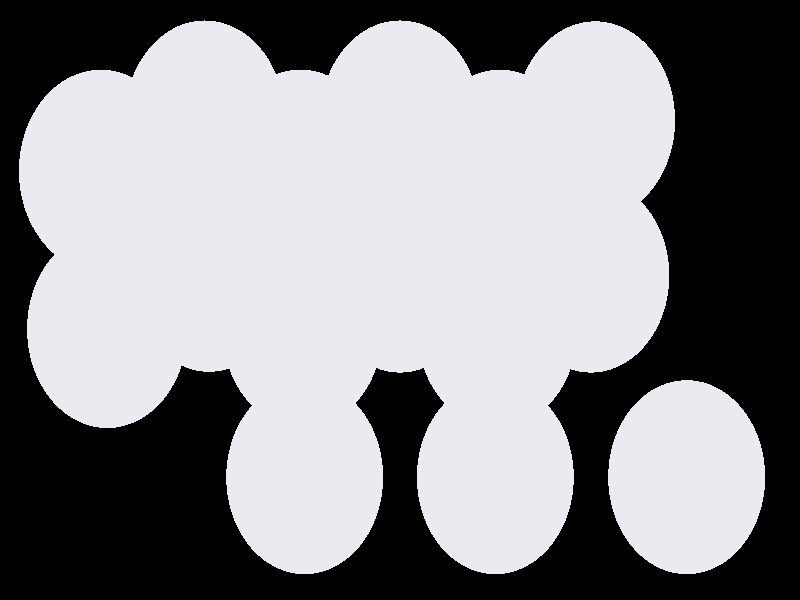 #include "colors.inc"
#include "finish.inc"

global_settings {assumed_gamma 1 max_trace_level 6}
background {color White transmit 1.0}
camera {perspective
  right -11.34*x up 6.88*y
  direction 100.00*z
  location <0,0,100.00> look_at <0,0,0>}


light_source {<  2.00,   3.00,  40.00> color White
  area_light <0.70, 0, 0>, <0, 0.70, 0>, 3, 3
  adaptive 1 jitter}
// no fog
#declare simple = finish {phong 0.7}
#declare pale = finish {ambient 0.5 diffuse 0.85 roughness 0.001 specular 0.200 }
#declare intermediate = finish {ambient 0.3 diffuse 0.6 specular 0.1 roughness 0.04}
#declare vmd = finish {ambient 0.0 diffuse 0.65 phong 0.1 phong_size 40.0 specular 0.5 }
#declare jmol = finish {ambient 0.2 diffuse 0.6 specular 1 roughness 0.001 metallic}
#declare ase2 = finish {ambient 0.05 brilliance 3 diffuse 0.6 metallic specular 0.7 roughness 0.04 reflection 0.15}
#declare ase3 = finish {ambient 0.15 brilliance 2 diffuse 0.6 metallic specular 1.0 roughness 0.001 reflection 0.0}
#declare glass = finish {ambient 0.05 diffuse 0.3 specular 1.0 roughness 0.001}
#declare glass2 = finish {ambient 0.01 diffuse 0.3 specular 1.0 reflection 0.25 roughness 0.001}
#declare Rcell = 0.050;
#declare Rbond = 0.100;

#macro atom(LOC, R, COL, TRANS, FIN)
  sphere{LOC, R texture{pigment{color COL transmit TRANS} finish{FIN}}}
#end
#macro constrain(LOC, R, COL, TRANS FIN)
union{torus{R, Rcell rotate 45*z texture{pigment{color COL transmit TRANS} finish{FIN}}}
     torus{R, Rcell rotate -45*z texture{pigment{color COL transmit TRANS} finish{FIN}}}
     translate LOC}
#end

// no cell vertices
atom(< -1.41,  -2.12,  -4.35>, 1.16, rgb <0.82, 0.82, 0.88>, 0.0, ase3) // #0
atom(<  1.41,  -2.12,  -4.35>, 1.16, rgb <0.82, 0.82, 0.88>, 0.0, ase3) // #1
atom(<  4.24,  -2.12,  -4.35>, 1.16, rgb <0.82, 0.82, 0.88>, 0.0, ase3) // #2
atom(< -4.24,  -0.34,  -2.18>, 1.16, rgb <0.82, 0.82, 0.88>, 0.0, ase3) // #3
atom(< -1.41,  -0.34,  -2.18>, 1.16, rgb <0.82, 0.82, 0.88>, 0.0, ase3) // #4
atom(<  1.41,  -0.34,  -2.18>, 1.16, rgb <0.82, 0.82, 0.88>, 0.0, ase3) // #5
atom(< -2.83,   0.30,  -4.54>, 1.16, rgb <0.82, 0.82, 0.88>, 0.0, ase3) // #6
atom(<  0.00,   0.29,  -4.54>, 1.16, rgb <0.82, 0.82, 0.88>, 0.0, ase3) // #7
atom(<  2.83,   0.29,  -4.55>, 1.16, rgb <0.82, 0.82, 0.88>, 0.0, ase3) // #8
atom(< -4.24,   1.48,   0.00>, 1.16, rgb <0.82, 0.82, 0.88>, 0.0, ase3) // #9
atom(< -1.41,   1.48,  -0.00>, 1.16, rgb <0.82, 0.82, 0.88>, 0.0, ase3) // #10
atom(<  1.42,   1.48,  -0.00>, 1.16, rgb <0.82, 0.82, 0.88>, 0.0, ase3) // #11
atom(< -2.83,   2.12,  -2.36>, 1.16, rgb <0.82, 0.82, 0.88>, 0.0, ase3) // #12
atom(<  0.00,   2.12,  -2.36>, 1.16, rgb <0.82, 0.82, 0.88>, 0.0, ase3) // #13
atom(<  2.83,   2.11,  -2.36>, 1.16, rgb <0.82, 0.82, 0.88>, 0.0, ase3) // #14

// no constraints
